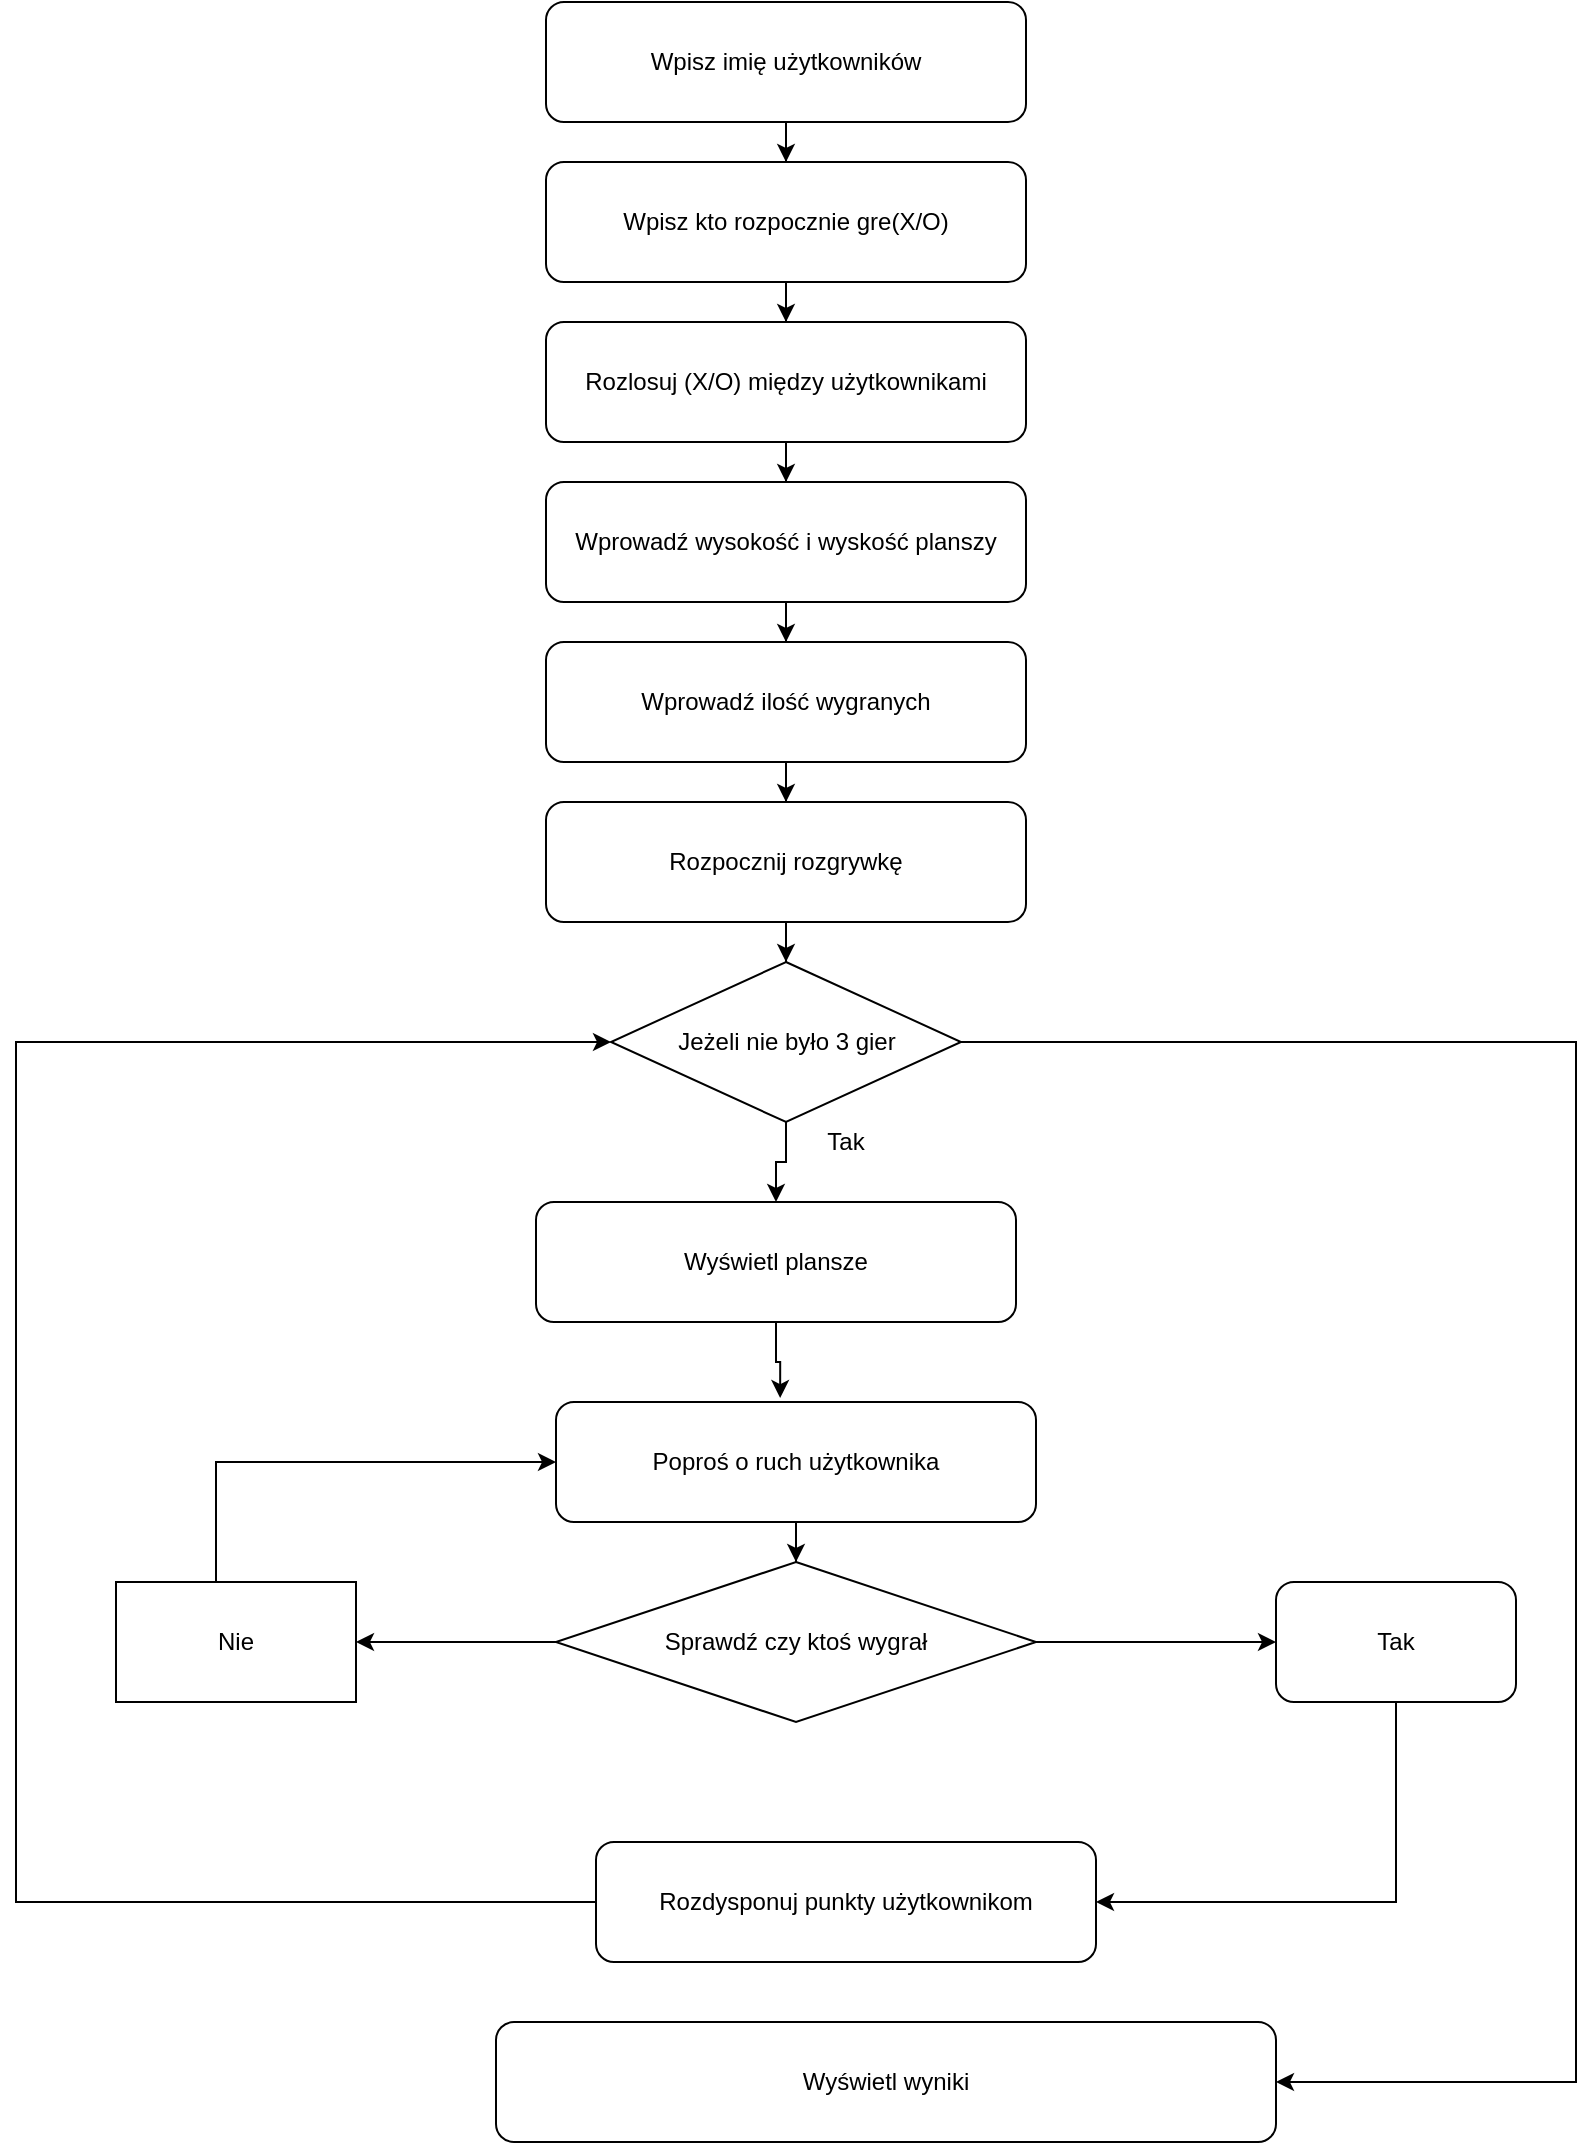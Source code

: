 <mxfile version="12.4.3" type="device" pages="1"><diagram id="3epszZHnZDw7svx9j1Pl" name="Page-1"><mxGraphModel dx="1363" dy="803" grid="1" gridSize="10" guides="1" tooltips="1" connect="1" arrows="1" fold="1" page="1" pageScale="1" pageWidth="850" pageHeight="1100" math="0" shadow="0"><root><mxCell id="0"/><mxCell id="1" parent="0"/><mxCell id="ftMzFiBNLHlU4ZO4uwwB-38" style="edgeStyle=orthogonalEdgeStyle;rounded=0;orthogonalLoop=1;jettySize=auto;html=1;" edge="1" parent="1" source="ftMzFiBNLHlU4ZO4uwwB-1" target="ftMzFiBNLHlU4ZO4uwwB-3"><mxGeometry relative="1" as="geometry"/></mxCell><mxCell id="ftMzFiBNLHlU4ZO4uwwB-1" value="&lt;div&gt;Wpisz imię użytkowników&lt;/div&gt;" style="rounded=1;whiteSpace=wrap;html=1;" vertex="1" parent="1"><mxGeometry x="305" y="40" width="240" height="60" as="geometry"/></mxCell><mxCell id="ftMzFiBNLHlU4ZO4uwwB-21" style="edgeStyle=orthogonalEdgeStyle;rounded=0;orthogonalLoop=1;jettySize=auto;html=1;" edge="1" parent="1" source="ftMzFiBNLHlU4ZO4uwwB-3" target="ftMzFiBNLHlU4ZO4uwwB-4"><mxGeometry relative="1" as="geometry"/></mxCell><mxCell id="ftMzFiBNLHlU4ZO4uwwB-3" value="Wpisz kto rozpocznie gre(X/O)" style="rounded=1;whiteSpace=wrap;html=1;" vertex="1" parent="1"><mxGeometry x="305" y="120" width="240" height="60" as="geometry"/></mxCell><mxCell id="ftMzFiBNLHlU4ZO4uwwB-4" value="Rozlosuj (X/O) między użytkownikami" style="rounded=1;whiteSpace=wrap;html=1;" vertex="1" parent="1"><mxGeometry x="305" y="200" width="240" height="60" as="geometry"/></mxCell><mxCell id="ftMzFiBNLHlU4ZO4uwwB-23" style="edgeStyle=orthogonalEdgeStyle;rounded=0;orthogonalLoop=1;jettySize=auto;html=1;" edge="1" parent="1" source="ftMzFiBNLHlU4ZO4uwwB-4" target="ftMzFiBNLHlU4ZO4uwwB-6"><mxGeometry relative="1" as="geometry"><mxPoint x="430" y="340" as="sourcePoint"/></mxGeometry></mxCell><mxCell id="ftMzFiBNLHlU4ZO4uwwB-24" style="edgeStyle=orthogonalEdgeStyle;rounded=0;orthogonalLoop=1;jettySize=auto;html=1;" edge="1" parent="1" source="ftMzFiBNLHlU4ZO4uwwB-6" target="ftMzFiBNLHlU4ZO4uwwB-7"><mxGeometry relative="1" as="geometry"/></mxCell><mxCell id="ftMzFiBNLHlU4ZO4uwwB-6" value="Wprowadź wysokość i wyskość planszy" style="rounded=1;whiteSpace=wrap;html=1;" vertex="1" parent="1"><mxGeometry x="305" y="280" width="240" height="60" as="geometry"/></mxCell><mxCell id="ftMzFiBNLHlU4ZO4uwwB-25" style="edgeStyle=orthogonalEdgeStyle;rounded=0;orthogonalLoop=1;jettySize=auto;html=1;" edge="1" parent="1" source="ftMzFiBNLHlU4ZO4uwwB-7" target="ftMzFiBNLHlU4ZO4uwwB-20"><mxGeometry relative="1" as="geometry"/></mxCell><mxCell id="ftMzFiBNLHlU4ZO4uwwB-7" value="Wprowadź ilość wygranych" style="rounded=1;whiteSpace=wrap;html=1;" vertex="1" parent="1"><mxGeometry x="305" y="360" width="240" height="60" as="geometry"/></mxCell><mxCell id="ftMzFiBNLHlU4ZO4uwwB-29" style="edgeStyle=orthogonalEdgeStyle;rounded=0;orthogonalLoop=1;jettySize=auto;html=1;entryX=0.467;entryY=-0.033;entryDx=0;entryDy=0;entryPerimeter=0;" edge="1" parent="1" source="ftMzFiBNLHlU4ZO4uwwB-8" target="ftMzFiBNLHlU4ZO4uwwB-9"><mxGeometry relative="1" as="geometry"/></mxCell><mxCell id="ftMzFiBNLHlU4ZO4uwwB-8" value="Wyświetl plansze" style="rounded=1;whiteSpace=wrap;html=1;" vertex="1" parent="1"><mxGeometry x="300" y="640" width="240" height="60" as="geometry"/></mxCell><mxCell id="ftMzFiBNLHlU4ZO4uwwB-30" style="edgeStyle=orthogonalEdgeStyle;rounded=0;orthogonalLoop=1;jettySize=auto;html=1;" edge="1" parent="1" source="ftMzFiBNLHlU4ZO4uwwB-9" target="ftMzFiBNLHlU4ZO4uwwB-12"><mxGeometry relative="1" as="geometry"/></mxCell><mxCell id="ftMzFiBNLHlU4ZO4uwwB-9" value="Poproś o ruch użytkownika" style="rounded=1;whiteSpace=wrap;html=1;" vertex="1" parent="1"><mxGeometry x="310" y="740" width="240" height="60" as="geometry"/></mxCell><mxCell id="ftMzFiBNLHlU4ZO4uwwB-13" style="edgeStyle=orthogonalEdgeStyle;rounded=0;orthogonalLoop=1;jettySize=auto;html=1;exitX=1;exitY=0.5;exitDx=0;exitDy=0;" edge="1" parent="1" source="ftMzFiBNLHlU4ZO4uwwB-12" target="ftMzFiBNLHlU4ZO4uwwB-14"><mxGeometry relative="1" as="geometry"><mxPoint x="640" y="820" as="targetPoint"/></mxGeometry></mxCell><mxCell id="ftMzFiBNLHlU4ZO4uwwB-17" value="" style="edgeStyle=orthogonalEdgeStyle;rounded=0;orthogonalLoop=1;jettySize=auto;html=1;" edge="1" parent="1" source="ftMzFiBNLHlU4ZO4uwwB-12" target="ftMzFiBNLHlU4ZO4uwwB-15"><mxGeometry relative="1" as="geometry"><mxPoint x="230" y="860" as="targetPoint"/></mxGeometry></mxCell><mxCell id="ftMzFiBNLHlU4ZO4uwwB-12" value="Sprawdź czy ktoś wygrał" style="rhombus;whiteSpace=wrap;html=1;" vertex="1" parent="1"><mxGeometry x="310" y="820" width="240" height="80" as="geometry"/></mxCell><mxCell id="ftMzFiBNLHlU4ZO4uwwB-32" style="edgeStyle=orthogonalEdgeStyle;rounded=0;orthogonalLoop=1;jettySize=auto;html=1;entryX=1;entryY=0.5;entryDx=0;entryDy=0;" edge="1" parent="1" source="ftMzFiBNLHlU4ZO4uwwB-14" target="ftMzFiBNLHlU4ZO4uwwB-31"><mxGeometry relative="1" as="geometry"><Array as="points"><mxPoint x="730" y="990"/></Array></mxGeometry></mxCell><mxCell id="ftMzFiBNLHlU4ZO4uwwB-14" value="Tak" style="rounded=1;whiteSpace=wrap;html=1;" vertex="1" parent="1"><mxGeometry x="670" y="830" width="120" height="60" as="geometry"/></mxCell><mxCell id="ftMzFiBNLHlU4ZO4uwwB-18" style="edgeStyle=orthogonalEdgeStyle;rounded=0;orthogonalLoop=1;jettySize=auto;html=1;entryX=0;entryY=0.5;entryDx=0;entryDy=0;" edge="1" parent="1" source="ftMzFiBNLHlU4ZO4uwwB-15" target="ftMzFiBNLHlU4ZO4uwwB-9"><mxGeometry relative="1" as="geometry"><Array as="points"><mxPoint x="140" y="770"/></Array></mxGeometry></mxCell><mxCell id="ftMzFiBNLHlU4ZO4uwwB-15" value="Nie" style="rounded=0;whiteSpace=wrap;html=1;" vertex="1" parent="1"><mxGeometry x="90" y="830" width="120" height="60" as="geometry"/></mxCell><mxCell id="ftMzFiBNLHlU4ZO4uwwB-27" style="edgeStyle=orthogonalEdgeStyle;rounded=0;orthogonalLoop=1;jettySize=auto;html=1;entryX=0.5;entryY=0;entryDx=0;entryDy=0;" edge="1" parent="1" source="ftMzFiBNLHlU4ZO4uwwB-20" target="ftMzFiBNLHlU4ZO4uwwB-26"><mxGeometry relative="1" as="geometry"/></mxCell><mxCell id="ftMzFiBNLHlU4ZO4uwwB-20" value="Rozpocznij rozgrywkę" style="rounded=1;whiteSpace=wrap;html=1;" vertex="1" parent="1"><mxGeometry x="305" y="440" width="240" height="60" as="geometry"/></mxCell><mxCell id="ftMzFiBNLHlU4ZO4uwwB-28" style="edgeStyle=orthogonalEdgeStyle;rounded=0;orthogonalLoop=1;jettySize=auto;html=1;entryX=0.5;entryY=0;entryDx=0;entryDy=0;" edge="1" parent="1" source="ftMzFiBNLHlU4ZO4uwwB-26" target="ftMzFiBNLHlU4ZO4uwwB-8"><mxGeometry relative="1" as="geometry"/></mxCell><mxCell id="ftMzFiBNLHlU4ZO4uwwB-37" style="edgeStyle=orthogonalEdgeStyle;rounded=0;orthogonalLoop=1;jettySize=auto;html=1;entryX=1;entryY=0.5;entryDx=0;entryDy=0;" edge="1" parent="1" source="ftMzFiBNLHlU4ZO4uwwB-26" target="ftMzFiBNLHlU4ZO4uwwB-36"><mxGeometry relative="1" as="geometry"><mxPoint x="810" y="1030" as="targetPoint"/><Array as="points"><mxPoint x="820" y="560"/><mxPoint x="820" y="1080"/></Array></mxGeometry></mxCell><mxCell id="ftMzFiBNLHlU4ZO4uwwB-26" value="Jeżeli nie było 3 gier" style="rhombus;whiteSpace=wrap;html=1;" vertex="1" parent="1"><mxGeometry x="337.5" y="520" width="175" height="80" as="geometry"/></mxCell><mxCell id="ftMzFiBNLHlU4ZO4uwwB-33" style="edgeStyle=orthogonalEdgeStyle;rounded=0;orthogonalLoop=1;jettySize=auto;html=1;entryX=0;entryY=0.5;entryDx=0;entryDy=0;" edge="1" parent="1" source="ftMzFiBNLHlU4ZO4uwwB-31" target="ftMzFiBNLHlU4ZO4uwwB-26"><mxGeometry relative="1" as="geometry"><Array as="points"><mxPoint x="40" y="990"/><mxPoint x="40" y="560"/></Array></mxGeometry></mxCell><mxCell id="ftMzFiBNLHlU4ZO4uwwB-31" value="Rozdysponuj punkty użytkownikom" style="rounded=1;whiteSpace=wrap;html=1;" vertex="1" parent="1"><mxGeometry x="330" y="960" width="250" height="60" as="geometry"/></mxCell><mxCell id="ftMzFiBNLHlU4ZO4uwwB-34" value="Tak" style="text;html=1;strokeColor=none;fillColor=none;align=center;verticalAlign=middle;whiteSpace=wrap;rounded=0;" vertex="1" parent="1"><mxGeometry x="435" y="600" width="40" height="20" as="geometry"/></mxCell><mxCell id="ftMzFiBNLHlU4ZO4uwwB-36" value="Wyświetl wyniki" style="rounded=1;whiteSpace=wrap;html=1;" vertex="1" parent="1"><mxGeometry x="280" y="1050" width="390" height="60" as="geometry"/></mxCell></root></mxGraphModel></diagram></mxfile>